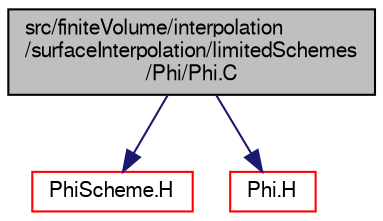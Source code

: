 digraph "src/finiteVolume/interpolation/surfaceInterpolation/limitedSchemes/Phi/Phi.C"
{
  bgcolor="transparent";
  edge [fontname="FreeSans",fontsize="10",labelfontname="FreeSans",labelfontsize="10"];
  node [fontname="FreeSans",fontsize="10",shape=record];
  Node0 [label="src/finiteVolume/interpolation\l/surfaceInterpolation/limitedSchemes\l/Phi/Phi.C",height=0.2,width=0.4,color="black", fillcolor="grey75", style="filled", fontcolor="black"];
  Node0 -> Node1 [color="midnightblue",fontsize="10",style="solid",fontname="FreeSans"];
  Node1 [label="PhiScheme.H",height=0.2,width=0.4,color="red",URL="$a03995.html"];
  Node0 -> Node82 [color="midnightblue",fontsize="10",style="solid",fontname="FreeSans"];
  Node82 [label="Phi.H",height=0.2,width=0.4,color="red",URL="$a03989.html"];
}

